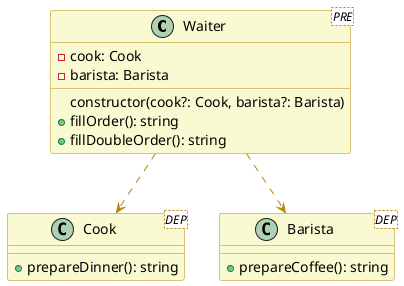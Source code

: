 @startuml

skinparam class {
  backgroundColor lightgoldenrodyellow
  arrowColor darkgoldenrod
  borderColor darkgoldenrod
}

class Waiter <PRE> {
  - cook: Cook
  - barista: Barista
  constructor(cook?: Cook, barista?: Barista)
  + fillOrder(): string
  + fillDoubleOrder(): string
}

class Cook <DEP> {
  + prepareDinner(): string
}

class Barista <DEP> {
  + prepareCoffee(): string
}

Waiter ..> Cook
Waiter ..> Barista

@enduml
